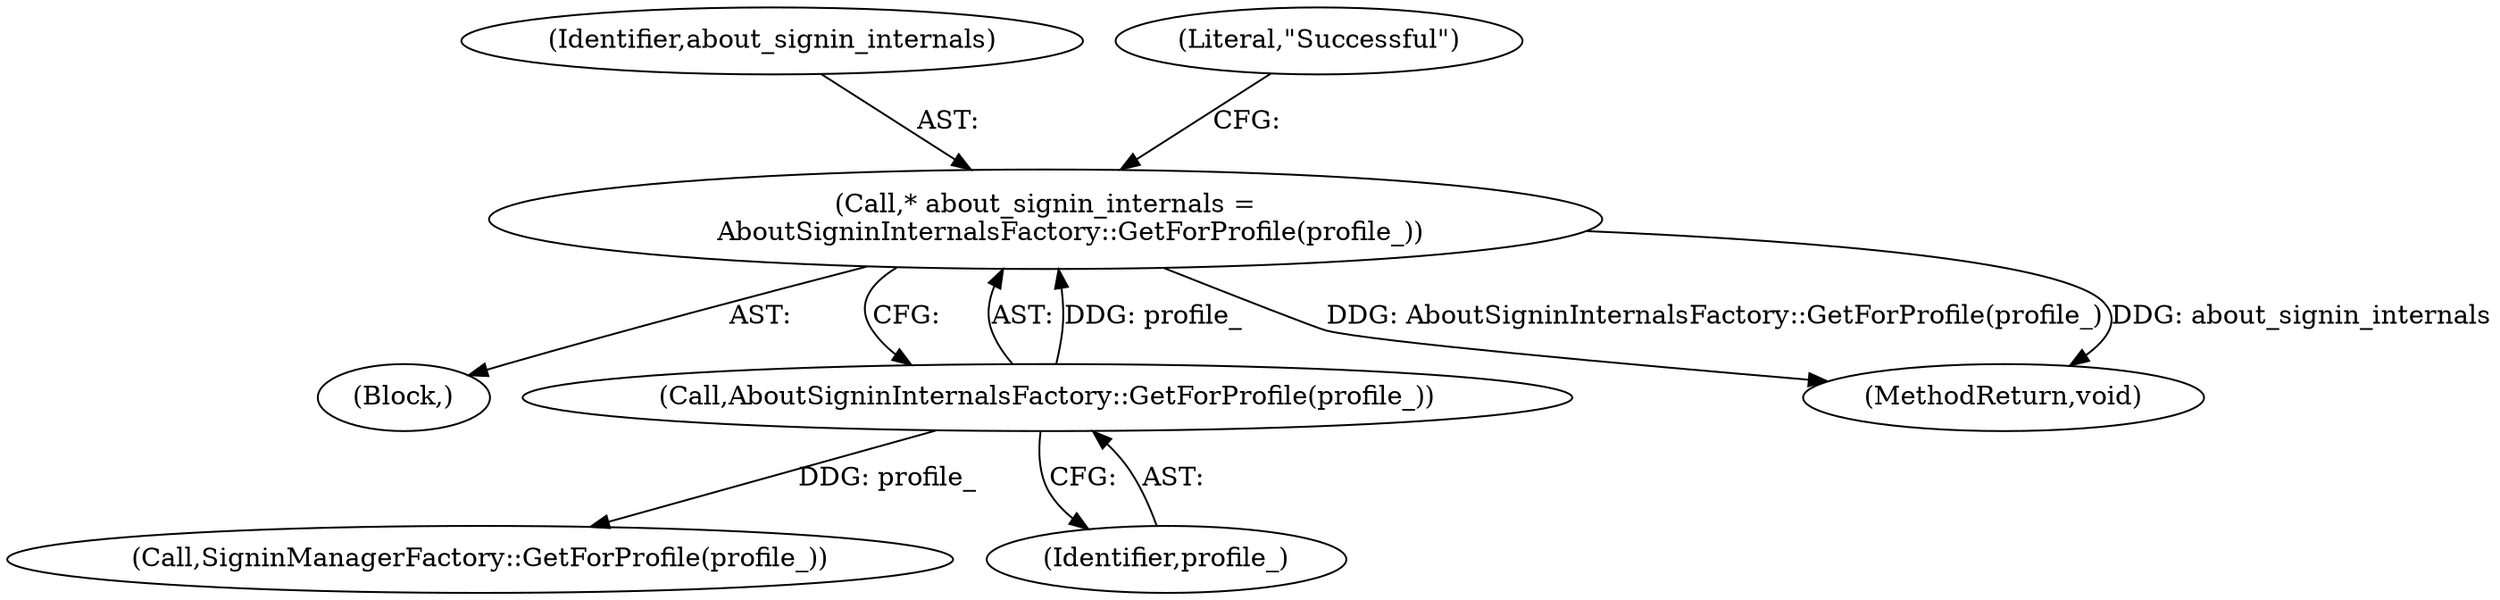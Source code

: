 digraph "0_Chrome_282f53ffdc3b1902da86f6a0791af736837efbf8_8@pointer" {
"1000121" [label="(Call,* about_signin_internals =\n      AboutSigninInternalsFactory::GetForProfile(profile_))"];
"1000123" [label="(Call,AboutSigninInternalsFactory::GetForProfile(profile_))"];
"1000123" [label="(Call,AboutSigninInternalsFactory::GetForProfile(profile_))"];
"1000146" [label="(Call,SigninManagerFactory::GetForProfile(profile_))"];
"1000104" [label="(Block,)"];
"1000122" [label="(Identifier,about_signin_internals)"];
"1000317" [label="(MethodReturn,void)"];
"1000124" [label="(Identifier,profile_)"];
"1000121" [label="(Call,* about_signin_internals =\n      AboutSigninInternalsFactory::GetForProfile(profile_))"];
"1000126" [label="(Literal,\"Successful\")"];
"1000121" -> "1000104"  [label="AST: "];
"1000121" -> "1000123"  [label="CFG: "];
"1000122" -> "1000121"  [label="AST: "];
"1000123" -> "1000121"  [label="AST: "];
"1000126" -> "1000121"  [label="CFG: "];
"1000121" -> "1000317"  [label="DDG: AboutSigninInternalsFactory::GetForProfile(profile_)"];
"1000121" -> "1000317"  [label="DDG: about_signin_internals"];
"1000123" -> "1000121"  [label="DDG: profile_"];
"1000123" -> "1000124"  [label="CFG: "];
"1000124" -> "1000123"  [label="AST: "];
"1000123" -> "1000146"  [label="DDG: profile_"];
}
